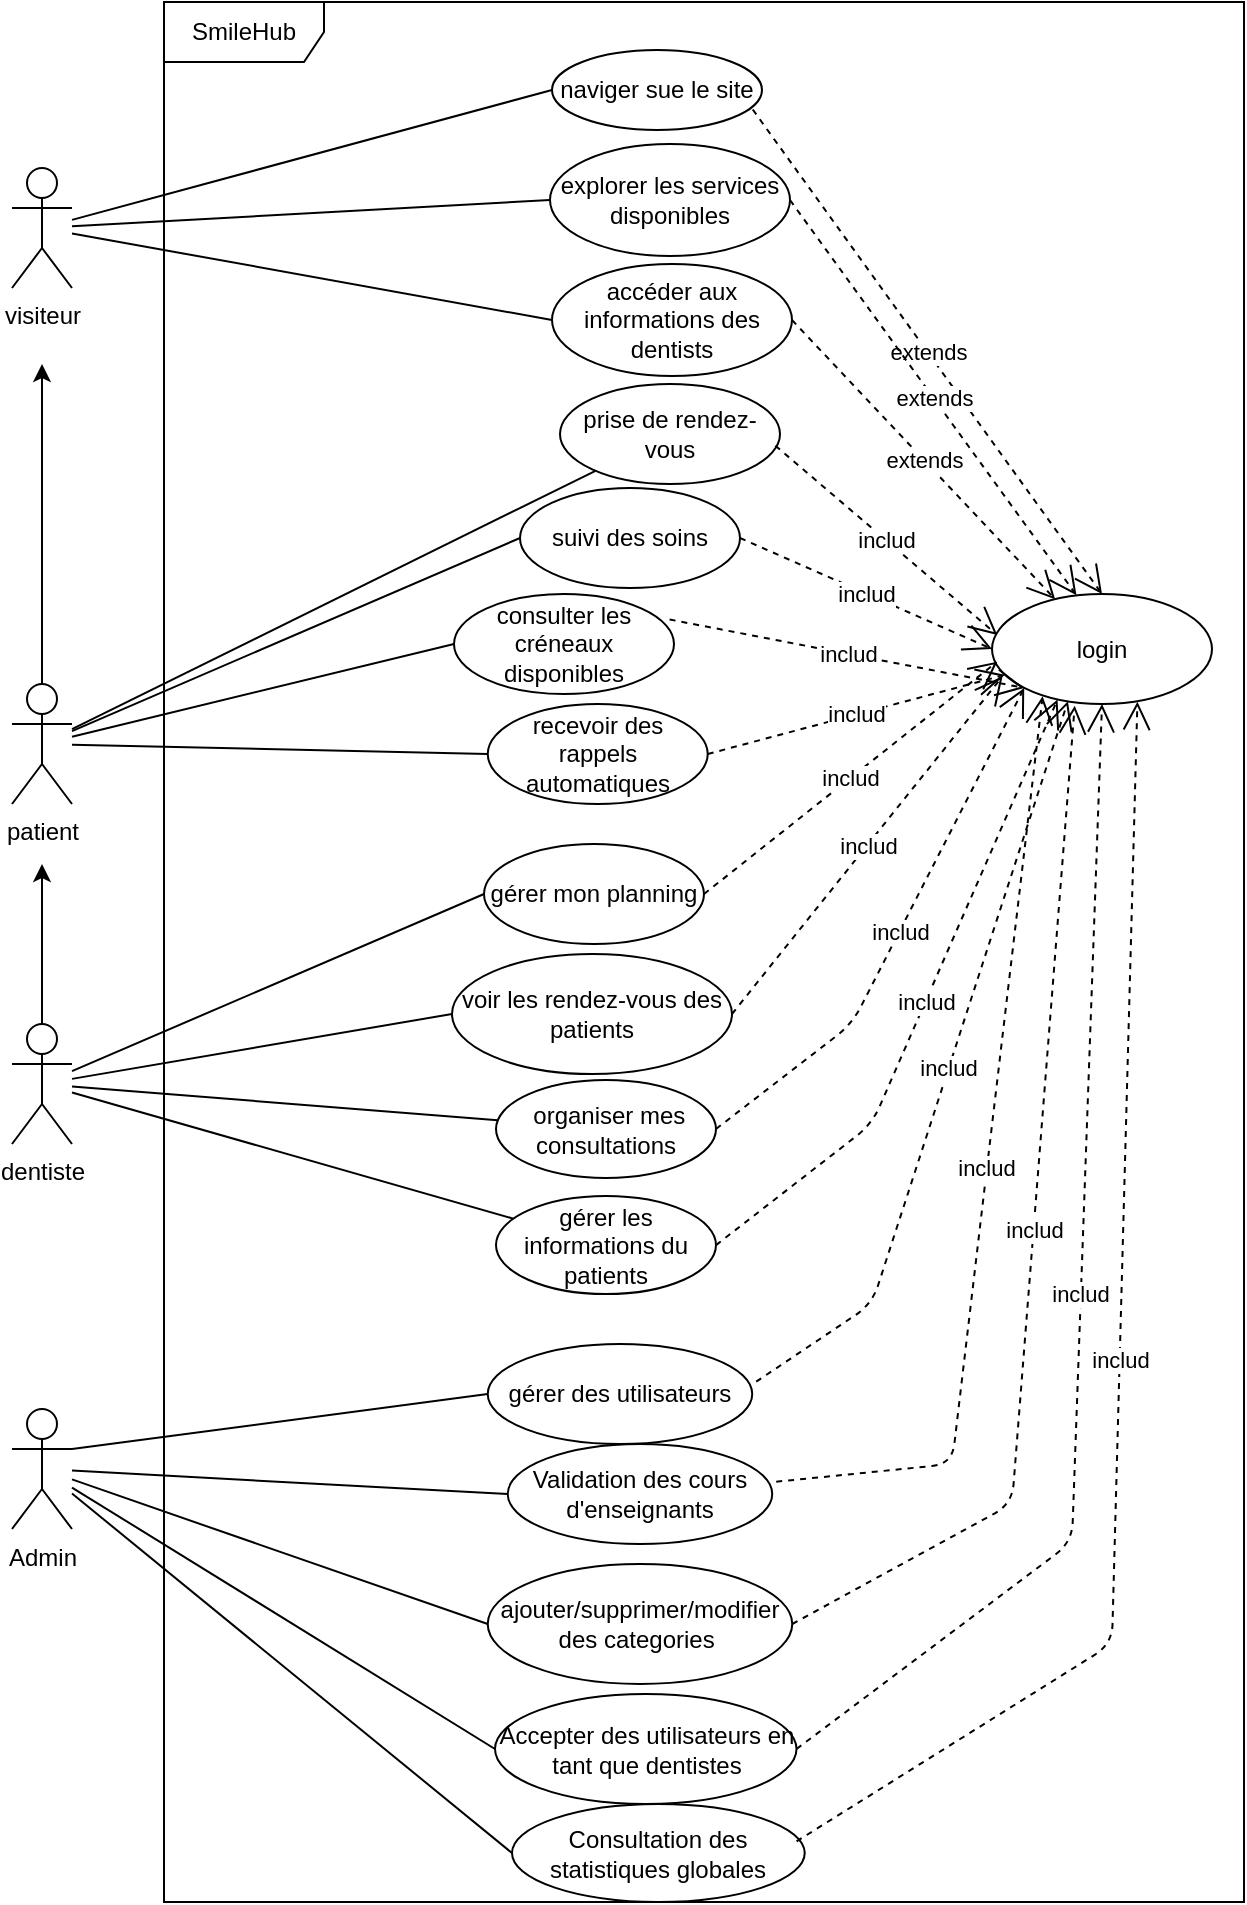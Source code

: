 <mxfile>
    <diagram id="GOKPqpnqBQfmIKEEnT1D" name="Page-1">
        <mxGraphModel dx="1304" dy="551" grid="1" gridSize="10" guides="1" tooltips="1" connect="1" arrows="1" fold="1" page="0" pageScale="1" pageWidth="850" pageHeight="1100" math="0" shadow="0">
            <root>
                <mxCell id="0"/>
                <mxCell id="1" parent="0"/>
                <mxCell id="3" value="SmileHub" style="shape=umlFrame;whiteSpace=wrap;html=1;width=80;height=30;" parent="1" vertex="1">
                    <mxGeometry x="-104" y="29" width="540" height="950" as="geometry"/>
                </mxCell>
                <mxCell id="4" value="visiteur" style="shape=umlActor;verticalLabelPosition=bottom;verticalAlign=top;html=1;" parent="1" vertex="1">
                    <mxGeometry x="-180" y="112" width="30" height="60" as="geometry"/>
                </mxCell>
                <mxCell id="62" style="edgeStyle=none;html=1;" edge="1" parent="1" source="6">
                    <mxGeometry relative="1" as="geometry">
                        <mxPoint x="-165" y="460" as="targetPoint"/>
                    </mxGeometry>
                </mxCell>
                <mxCell id="6" value="dentiste" style="shape=umlActor;verticalLabelPosition=bottom;verticalAlign=top;html=1;" parent="1" vertex="1">
                    <mxGeometry x="-180" y="540" width="30" height="60" as="geometry"/>
                </mxCell>
                <mxCell id="7" value="Admin" style="shape=umlActor;verticalLabelPosition=bottom;verticalAlign=top;html=1;" parent="1" vertex="1">
                    <mxGeometry x="-180" y="732.5" width="30" height="60" as="geometry"/>
                </mxCell>
                <mxCell id="8" value="naviger sue le site" style="ellipse;whiteSpace=wrap;html=1;" parent="1" vertex="1">
                    <mxGeometry x="90" y="53" width="105" height="40" as="geometry"/>
                </mxCell>
                <mxCell id="9" value="explorer les services disponibles" style="ellipse;whiteSpace=wrap;html=1;" parent="1" vertex="1">
                    <mxGeometry x="89" y="100" width="120" height="56" as="geometry"/>
                </mxCell>
                <mxCell id="10" value="prise de rendez-vous" style="ellipse;whiteSpace=wrap;html=1;" parent="1" vertex="1">
                    <mxGeometry x="94" y="220" width="110" height="50" as="geometry"/>
                </mxCell>
                <mxCell id="11" value="suivi des soins" style="ellipse;whiteSpace=wrap;html=1;" parent="1" vertex="1">
                    <mxGeometry x="74" y="272" width="110" height="50" as="geometry"/>
                </mxCell>
                <mxCell id="12" value="" style="endArrow=none;html=1;entryX=0;entryY=0.5;entryDx=0;entryDy=0;" parent="1" source="4" target="8" edge="1">
                    <mxGeometry width="50" height="50" relative="1" as="geometry">
                        <mxPoint x="-140" y="280" as="sourcePoint"/>
                        <mxPoint x="30" y="210" as="targetPoint"/>
                    </mxGeometry>
                </mxCell>
                <mxCell id="13" value="" style="endArrow=none;html=1;entryX=0;entryY=0.5;entryDx=0;entryDy=0;" parent="1" source="4" target="9" edge="1">
                    <mxGeometry width="50" height="50" relative="1" as="geometry">
                        <mxPoint x="-160" y="280" as="sourcePoint"/>
                        <mxPoint x="50.0" y="165" as="targetPoint"/>
                    </mxGeometry>
                </mxCell>
                <mxCell id="14" value="" style="endArrow=none;html=1;" parent="1" source="41" target="10" edge="1">
                    <mxGeometry width="50" height="50" relative="1" as="geometry">
                        <mxPoint x="-110.0" y="310" as="sourcePoint"/>
                        <mxPoint x="70.0" y="185" as="targetPoint"/>
                    </mxGeometry>
                </mxCell>
                <mxCell id="15" value="" style="endArrow=none;html=1;entryX=0;entryY=0.5;entryDx=0;entryDy=0;" parent="1" source="41" target="11" edge="1">
                    <mxGeometry width="50" height="50" relative="1" as="geometry">
                        <mxPoint x="-100.0" y="320" as="sourcePoint"/>
                        <mxPoint x="80.0" y="195" as="targetPoint"/>
                    </mxGeometry>
                </mxCell>
                <mxCell id="16" value="gérer mon planning" style="ellipse;whiteSpace=wrap;html=1;" parent="1" vertex="1">
                    <mxGeometry x="56" y="450" width="110" height="50" as="geometry"/>
                </mxCell>
                <mxCell id="17" value="&lt;p data-pm-slice=&quot;1 1 []&quot;&gt;voir les rendez-vous des patients&lt;/p&gt;" style="ellipse;whiteSpace=wrap;html=1;" parent="1" vertex="1">
                    <mxGeometry x="40" y="505" width="140" height="60" as="geometry"/>
                </mxCell>
                <mxCell id="18" value="&amp;nbsp;organiser mes consultations" style="ellipse;whiteSpace=wrap;html=1;" parent="1" vertex="1">
                    <mxGeometry x="62" y="568" width="110" height="49" as="geometry"/>
                </mxCell>
                <mxCell id="19" value="Validation des cours d&#39;enseignants" style="ellipse;whiteSpace=wrap;html=1;" parent="1" vertex="1">
                    <mxGeometry x="67.87" y="750" width="132.25" height="50" as="geometry"/>
                </mxCell>
                <mxCell id="20" value="" style="endArrow=none;html=1;entryX=0;entryY=0.5;entryDx=0;entryDy=0;" parent="1" source="6" target="16" edge="1">
                    <mxGeometry width="50" height="50" relative="1" as="geometry">
                        <mxPoint x="-170" y="530" as="sourcePoint"/>
                        <mxPoint x="51" y="620.23" as="targetPoint"/>
                    </mxGeometry>
                </mxCell>
                <mxCell id="21" value="" style="endArrow=none;html=1;entryX=0;entryY=0.5;entryDx=0;entryDy=0;" parent="1" source="6" target="17" edge="1">
                    <mxGeometry width="50" height="50" relative="1" as="geometry">
                        <mxPoint x="-170" y="544" as="sourcePoint"/>
                        <mxPoint x="61" y="455" as="targetPoint"/>
                    </mxGeometry>
                </mxCell>
                <mxCell id="22" value="" style="endArrow=none;html=1;" parent="1" source="6" target="18" edge="1">
                    <mxGeometry width="50" height="50" relative="1" as="geometry">
                        <mxPoint x="-150.0" y="553.962" as="sourcePoint"/>
                        <mxPoint x="71" y="465" as="targetPoint"/>
                    </mxGeometry>
                </mxCell>
                <mxCell id="23" value="" style="endArrow=none;html=1;entryX=0;entryY=0.5;entryDx=0;entryDy=0;" parent="1" source="7" target="19" edge="1">
                    <mxGeometry width="50" height="50" relative="1" as="geometry">
                        <mxPoint x="-170" y="770" as="sourcePoint"/>
                        <mxPoint x="81" y="475" as="targetPoint"/>
                    </mxGeometry>
                </mxCell>
                <mxCell id="24" value="ajouter/supprimer/modifier des categories&amp;nbsp;" style="ellipse;whiteSpace=wrap;html=1;" parent="1" vertex="1">
                    <mxGeometry x="57.87" y="810" width="152.25" height="60" as="geometry"/>
                </mxCell>
                <mxCell id="25" value="Accepter des utilisateurs en tant que dentistes" style="ellipse;whiteSpace=wrap;html=1;" parent="1" vertex="1">
                    <mxGeometry x="61.5" y="875" width="150.75" height="55" as="geometry"/>
                </mxCell>
                <mxCell id="26" value="Consultation des statistiques globales" style="ellipse;whiteSpace=wrap;html=1;" parent="1" vertex="1">
                    <mxGeometry x="70" y="930" width="146.37" height="49" as="geometry"/>
                </mxCell>
                <mxCell id="27" value="" style="endArrow=none;html=1;entryX=0;entryY=0.5;entryDx=0;entryDy=0;" parent="1" source="7" target="24" edge="1">
                    <mxGeometry width="50" height="50" relative="1" as="geometry">
                        <mxPoint x="-190" y="760" as="sourcePoint"/>
                        <mxPoint x="39.0" y="710.23" as="targetPoint"/>
                    </mxGeometry>
                </mxCell>
                <mxCell id="28" value="" style="endArrow=none;html=1;entryX=0;entryY=0.5;entryDx=0;entryDy=0;" parent="1" source="7" target="25" edge="1">
                    <mxGeometry width="50" height="50" relative="1" as="geometry">
                        <mxPoint x="-170" y="750" as="sourcePoint"/>
                        <mxPoint x="71.0" y="635" as="targetPoint"/>
                    </mxGeometry>
                </mxCell>
                <mxCell id="29" value="" style="endArrow=none;html=1;entryX=0;entryY=0.5;entryDx=0;entryDy=0;" parent="1" source="7" target="26" edge="1">
                    <mxGeometry width="50" height="50" relative="1" as="geometry">
                        <mxPoint x="-190" y="750" as="sourcePoint"/>
                        <mxPoint x="81.0" y="645" as="targetPoint"/>
                    </mxGeometry>
                </mxCell>
                <mxCell id="30" value="login" style="ellipse;whiteSpace=wrap;html=1;" parent="1" vertex="1">
                    <mxGeometry x="310" y="325" width="110" height="55" as="geometry"/>
                </mxCell>
                <mxCell id="31" value="includ" style="endArrow=open;endSize=12;dashed=1;html=1;exitX=0.979;exitY=0.617;exitDx=0;exitDy=0;entryX=0.024;entryY=0.373;entryDx=0;entryDy=0;exitPerimeter=0;entryPerimeter=0;" parent="1" source="10" target="30" edge="1">
                    <mxGeometry width="160" relative="1" as="geometry">
                        <mxPoint x="161" y="330" as="sourcePoint"/>
                        <mxPoint x="371" y="498.5" as="targetPoint"/>
                    </mxGeometry>
                </mxCell>
                <mxCell id="32" value="includ" style="endArrow=open;endSize=12;dashed=1;html=1;exitX=1;exitY=0.5;exitDx=0;exitDy=0;entryX=0;entryY=0.5;entryDx=0;entryDy=0;" parent="1" source="11" target="30" edge="1">
                    <mxGeometry width="160" relative="1" as="geometry">
                        <mxPoint x="170" y="284" as="sourcePoint"/>
                        <mxPoint x="380" y="452.5" as="targetPoint"/>
                    </mxGeometry>
                </mxCell>
                <mxCell id="33" value="includ" style="endArrow=open;endSize=12;dashed=1;html=1;exitX=1;exitY=0.5;exitDx=0;exitDy=0;entryX=0.024;entryY=0.615;entryDx=0;entryDy=0;entryPerimeter=0;" parent="1" source="16" target="30" edge="1">
                    <mxGeometry width="160" relative="1" as="geometry">
                        <mxPoint x="180" y="294" as="sourcePoint"/>
                        <mxPoint x="390" y="462.5" as="targetPoint"/>
                    </mxGeometry>
                </mxCell>
                <mxCell id="34" value="includ" style="endArrow=open;endSize=12;dashed=1;html=1;exitX=1;exitY=0.5;exitDx=0;exitDy=0;entryX=0.048;entryY=0.748;entryDx=0;entryDy=0;entryPerimeter=0;" parent="1" source="17" target="30" edge="1">
                    <mxGeometry width="160" relative="1" as="geometry">
                        <mxPoint x="190" y="304" as="sourcePoint"/>
                        <mxPoint x="400" y="472.5" as="targetPoint"/>
                    </mxGeometry>
                </mxCell>
                <mxCell id="35" value="includ" style="endArrow=open;endSize=12;dashed=1;html=1;exitX=1;exitY=0.5;exitDx=0;exitDy=0;entryX=0;entryY=1;entryDx=0;entryDy=0;" parent="1" source="18" target="30" edge="1">
                    <mxGeometry width="160" relative="1" as="geometry">
                        <mxPoint x="200" y="314" as="sourcePoint"/>
                        <mxPoint x="410" y="482.5" as="targetPoint"/>
                        <Array as="points">
                            <mxPoint x="240" y="540"/>
                        </Array>
                    </mxGeometry>
                </mxCell>
                <mxCell id="36" value="includ" style="endArrow=open;endSize=12;dashed=1;html=1;exitX=1.015;exitY=0.377;exitDx=0;exitDy=0;entryX=0.23;entryY=0.93;entryDx=0;entryDy=0;exitPerimeter=0;entryPerimeter=0;" parent="1" source="19" target="30" edge="1">
                    <mxGeometry width="160" relative="1" as="geometry">
                        <mxPoint x="210" y="324" as="sourcePoint"/>
                        <mxPoint x="420" y="492.5" as="targetPoint"/>
                        <Array as="points">
                            <mxPoint x="290" y="760"/>
                        </Array>
                    </mxGeometry>
                </mxCell>
                <mxCell id="37" value="includ" style="endArrow=open;endSize=12;dashed=1;html=1;entryX=0.376;entryY=1.015;entryDx=0;entryDy=0;entryPerimeter=0;exitX=1;exitY=0.5;exitDx=0;exitDy=0;" parent="1" source="24" target="30" edge="1">
                    <mxGeometry width="160" relative="1" as="geometry">
                        <mxPoint x="220" y="334" as="sourcePoint"/>
                        <mxPoint x="430" y="502.5" as="targetPoint"/>
                        <Array as="points">
                            <mxPoint x="320" y="780"/>
                        </Array>
                    </mxGeometry>
                </mxCell>
                <mxCell id="38" value="includ" style="endArrow=open;endSize=12;dashed=1;html=1;exitX=1;exitY=0.5;exitDx=0;exitDy=0;entryX=0.5;entryY=1;entryDx=0;entryDy=0;" parent="1" source="25" target="30" edge="1">
                    <mxGeometry width="160" relative="1" as="geometry">
                        <mxPoint x="230" y="344" as="sourcePoint"/>
                        <mxPoint x="440" y="512.5" as="targetPoint"/>
                        <Array as="points">
                            <mxPoint x="350" y="799"/>
                        </Array>
                    </mxGeometry>
                </mxCell>
                <mxCell id="39" value="includ" style="endArrow=open;endSize=12;dashed=1;html=1;exitX=0.972;exitY=0.381;exitDx=0;exitDy=0;entryX=0.661;entryY=0.979;entryDx=0;entryDy=0;exitPerimeter=0;entryPerimeter=0;" parent="1" source="26" target="30" edge="1">
                    <mxGeometry width="160" relative="1" as="geometry">
                        <mxPoint x="240" y="354" as="sourcePoint"/>
                        <mxPoint x="450" y="522.5" as="targetPoint"/>
                        <Array as="points">
                            <mxPoint x="370" y="850"/>
                        </Array>
                    </mxGeometry>
                </mxCell>
                <mxCell id="61" style="edgeStyle=none;html=1;" edge="1" parent="1" source="41">
                    <mxGeometry relative="1" as="geometry">
                        <mxPoint x="-165" y="210" as="targetPoint"/>
                    </mxGeometry>
                </mxCell>
                <mxCell id="41" value="patient" style="shape=umlActor;verticalLabelPosition=bottom;verticalAlign=top;html=1;" parent="1" vertex="1">
                    <mxGeometry x="-180" y="370" width="30" height="60" as="geometry"/>
                </mxCell>
                <mxCell id="43" value="" style="endArrow=none;html=1;entryX=0;entryY=0.5;entryDx=0;entryDy=0;" parent="1" source="4" target="44" edge="1">
                    <mxGeometry width="50" height="50" relative="1" as="geometry">
                        <mxPoint x="-140" y="230.5" as="sourcePoint"/>
                        <mxPoint x="75.0" y="209" as="targetPoint"/>
                    </mxGeometry>
                </mxCell>
                <mxCell id="44" value="accéder aux informations des dentists" style="ellipse;whiteSpace=wrap;html=1;" parent="1" vertex="1">
                    <mxGeometry x="90" y="160" width="120" height="56" as="geometry"/>
                </mxCell>
                <mxCell id="46" value="" style="endArrow=none;html=1;entryX=0;entryY=0.5;entryDx=0;entryDy=0;" parent="1" source="41" target="47" edge="1">
                    <mxGeometry width="50" height="50" relative="1" as="geometry">
                        <mxPoint x="-140" y="420" as="sourcePoint"/>
                        <mxPoint x="50.0" y="393" as="targetPoint"/>
                    </mxGeometry>
                </mxCell>
                <mxCell id="47" value="consulter les créneaux disponibles" style="ellipse;whiteSpace=wrap;html=1;" parent="1" vertex="1">
                    <mxGeometry x="41" y="325" width="110" height="50" as="geometry"/>
                </mxCell>
                <mxCell id="48" value="includ" style="endArrow=open;endSize=12;dashed=1;html=1;entryX=0;entryY=1;entryDx=0;entryDy=0;exitX=0.98;exitY=0.255;exitDx=0;exitDy=0;exitPerimeter=0;" parent="1" source="47" target="30" edge="1">
                    <mxGeometry width="160" relative="1" as="geometry">
                        <mxPoint x="140" y="340" as="sourcePoint"/>
                        <mxPoint x="320.0" y="362.5" as="targetPoint"/>
                    </mxGeometry>
                </mxCell>
                <mxCell id="49" value="recevoir des rappels automatiques" style="ellipse;whiteSpace=wrap;html=1;" parent="1" vertex="1">
                    <mxGeometry x="57.87" y="380" width="110" height="50" as="geometry"/>
                </mxCell>
                <mxCell id="50" value="includ" style="endArrow=open;endSize=12;dashed=1;html=1;exitX=1;exitY=0.5;exitDx=0;exitDy=0;" parent="1" source="49" target="30" edge="1">
                    <mxGeometry width="160" relative="1" as="geometry">
                        <mxPoint x="150.0" y="383" as="sourcePoint"/>
                        <mxPoint x="310.0" y="352.5" as="targetPoint"/>
                    </mxGeometry>
                </mxCell>
                <mxCell id="51" value="" style="endArrow=none;html=1;entryX=0;entryY=0.5;entryDx=0;entryDy=0;" parent="1" source="41" target="49" edge="1">
                    <mxGeometry width="50" height="50" relative="1" as="geometry">
                        <mxPoint x="-140" y="450" as="sourcePoint"/>
                        <mxPoint x="40.0" y="383" as="targetPoint"/>
                    </mxGeometry>
                </mxCell>
                <mxCell id="53" value="gérer les informations du patients" style="ellipse;whiteSpace=wrap;html=1;" parent="1" vertex="1">
                    <mxGeometry x="62" y="626.05" width="110" height="49" as="geometry"/>
                </mxCell>
                <mxCell id="54" value="" style="endArrow=none;html=1;" parent="1" source="6" target="53" edge="1">
                    <mxGeometry width="50" height="50" relative="1" as="geometry">
                        <mxPoint x="-160.0" y="619.719" as="sourcePoint"/>
                        <mxPoint x="71" y="523.05" as="targetPoint"/>
                    </mxGeometry>
                </mxCell>
                <mxCell id="55" value="includ" style="endArrow=open;endSize=12;dashed=1;html=1;exitX=1;exitY=0.5;exitDx=0;exitDy=0;entryX=0.298;entryY=0.959;entryDx=0;entryDy=0;entryPerimeter=0;" parent="1" source="53" target="30" edge="1">
                    <mxGeometry width="160" relative="1" as="geometry">
                        <mxPoint x="200" y="372.05" as="sourcePoint"/>
                        <mxPoint x="326.109" y="429.995" as="targetPoint"/>
                        <Array as="points">
                            <mxPoint x="250" y="590"/>
                        </Array>
                    </mxGeometry>
                </mxCell>
                <mxCell id="58" value="extends" style="endArrow=open;endSize=12;dashed=1;html=1;exitX=0.956;exitY=0.744;exitDx=0;exitDy=0;exitPerimeter=0;entryX=0.5;entryY=0;entryDx=0;entryDy=0;" parent="1" source="8" target="30" edge="1">
                    <mxGeometry width="160" relative="1" as="geometry">
                        <mxPoint x="-20" y="240" as="sourcePoint"/>
                        <mxPoint x="140" y="240" as="targetPoint"/>
                    </mxGeometry>
                </mxCell>
                <mxCell id="59" value="extends" style="endArrow=open;endSize=12;dashed=1;html=1;exitX=1;exitY=0.5;exitDx=0;exitDy=0;entryX=0.384;entryY=0.011;entryDx=0;entryDy=0;entryPerimeter=0;" parent="1" source="9" target="30" edge="1">
                    <mxGeometry width="160" relative="1" as="geometry">
                        <mxPoint x="250" y="130" as="sourcePoint"/>
                        <mxPoint x="410" y="130" as="targetPoint"/>
                    </mxGeometry>
                </mxCell>
                <mxCell id="60" value="extends" style="endArrow=open;endSize=12;dashed=1;html=1;exitX=1;exitY=0.5;exitDx=0;exitDy=0;" parent="1" source="44" target="30" edge="1">
                    <mxGeometry width="160" relative="1" as="geometry">
                        <mxPoint x="220" y="200" as="sourcePoint"/>
                        <mxPoint x="380" y="200" as="targetPoint"/>
                    </mxGeometry>
                </mxCell>
                <mxCell id="68" value="&lt;span style=&quot;color: rgb(0, 0, 0);&quot;&gt;gérer des utilisateurs&lt;/span&gt;" style="ellipse;whiteSpace=wrap;html=1;" vertex="1" parent="1">
                    <mxGeometry x="57.87" y="700" width="132.25" height="50" as="geometry"/>
                </mxCell>
                <mxCell id="69" value="" style="endArrow=none;html=1;entryX=0;entryY=0.5;entryDx=0;entryDy=0;exitX=1;exitY=0.333;exitDx=0;exitDy=0;exitPerimeter=0;" edge="1" parent="1" target="68" source="7">
                    <mxGeometry width="50" height="50" relative="1" as="geometry">
                        <mxPoint x="-160" y="713" as="sourcePoint"/>
                        <mxPoint x="71" y="425" as="targetPoint"/>
                    </mxGeometry>
                </mxCell>
                <mxCell id="70" value="includ" style="endArrow=open;endSize=12;dashed=1;html=1;exitX=1.015;exitY=0.377;exitDx=0;exitDy=0;entryX=0.345;entryY=0.975;entryDx=0;entryDy=0;exitPerimeter=0;entryPerimeter=0;" edge="1" parent="1" source="68" target="30">
                    <mxGeometry width="160" relative="1" as="geometry">
                        <mxPoint x="200" y="274" as="sourcePoint"/>
                        <mxPoint x="325" y="326" as="targetPoint"/>
                        <Array as="points">
                            <mxPoint x="250" y="680"/>
                        </Array>
                    </mxGeometry>
                </mxCell>
            </root>
        </mxGraphModel>
    </diagram>
</mxfile>
